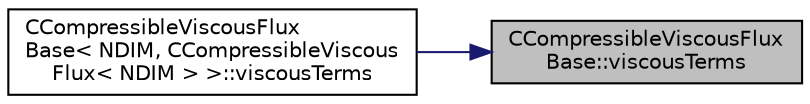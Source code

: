 digraph "CCompressibleViscousFluxBase::viscousTerms"
{
 // LATEX_PDF_SIZE
  edge [fontname="Helvetica",fontsize="10",labelfontname="Helvetica",labelfontsize="10"];
  node [fontname="Helvetica",fontsize="10",shape=record];
  rankdir="RL";
  Node1 [label="CCompressibleViscousFlux\lBase::viscousTerms",height=0.2,width=0.4,color="black", fillcolor="grey75", style="filled", fontcolor="black",tooltip="Add viscous contributions to flux and jacobians."];
  Node1 -> Node2 [dir="back",color="midnightblue",fontsize="10",style="solid",fontname="Helvetica"];
  Node2 [label="CCompressibleViscousFlux\lBase\< NDIM, CCompressibleViscous\lFlux\< NDIM \> \>::viscousTerms",height=0.2,width=0.4,color="black", fillcolor="white", style="filled",URL="$classCCompressibleViscousFluxBase.html#a2ed1fc02c008a93e70565d1616aba51c",tooltip=" "];
}
